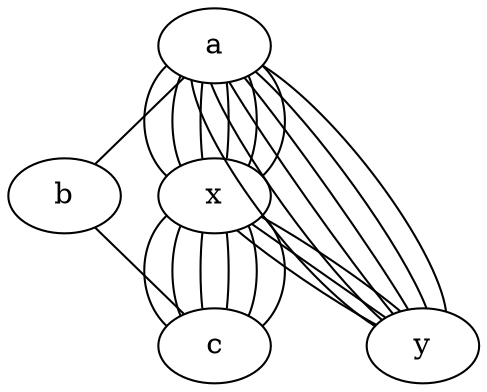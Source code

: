 graph test2 {
       a -- b -- c;
       a -- {x y};
       a -- {x y};
       x -- c [w=10.0];
       x -- c [w=10.0];
       x -- y [w=5.0,len=3];
       a -- {x y};
       a -- {x y};
       x -- c [w=10.0];
       x -- c [w=10.0];
       x -- y [w=5.0,len=3];
       a -- {x y};
       a -- {x y};
       x -- c [w=10.0];
       x -- c [w=10.0];
       x -- y [w=5.1,len=3];
}

